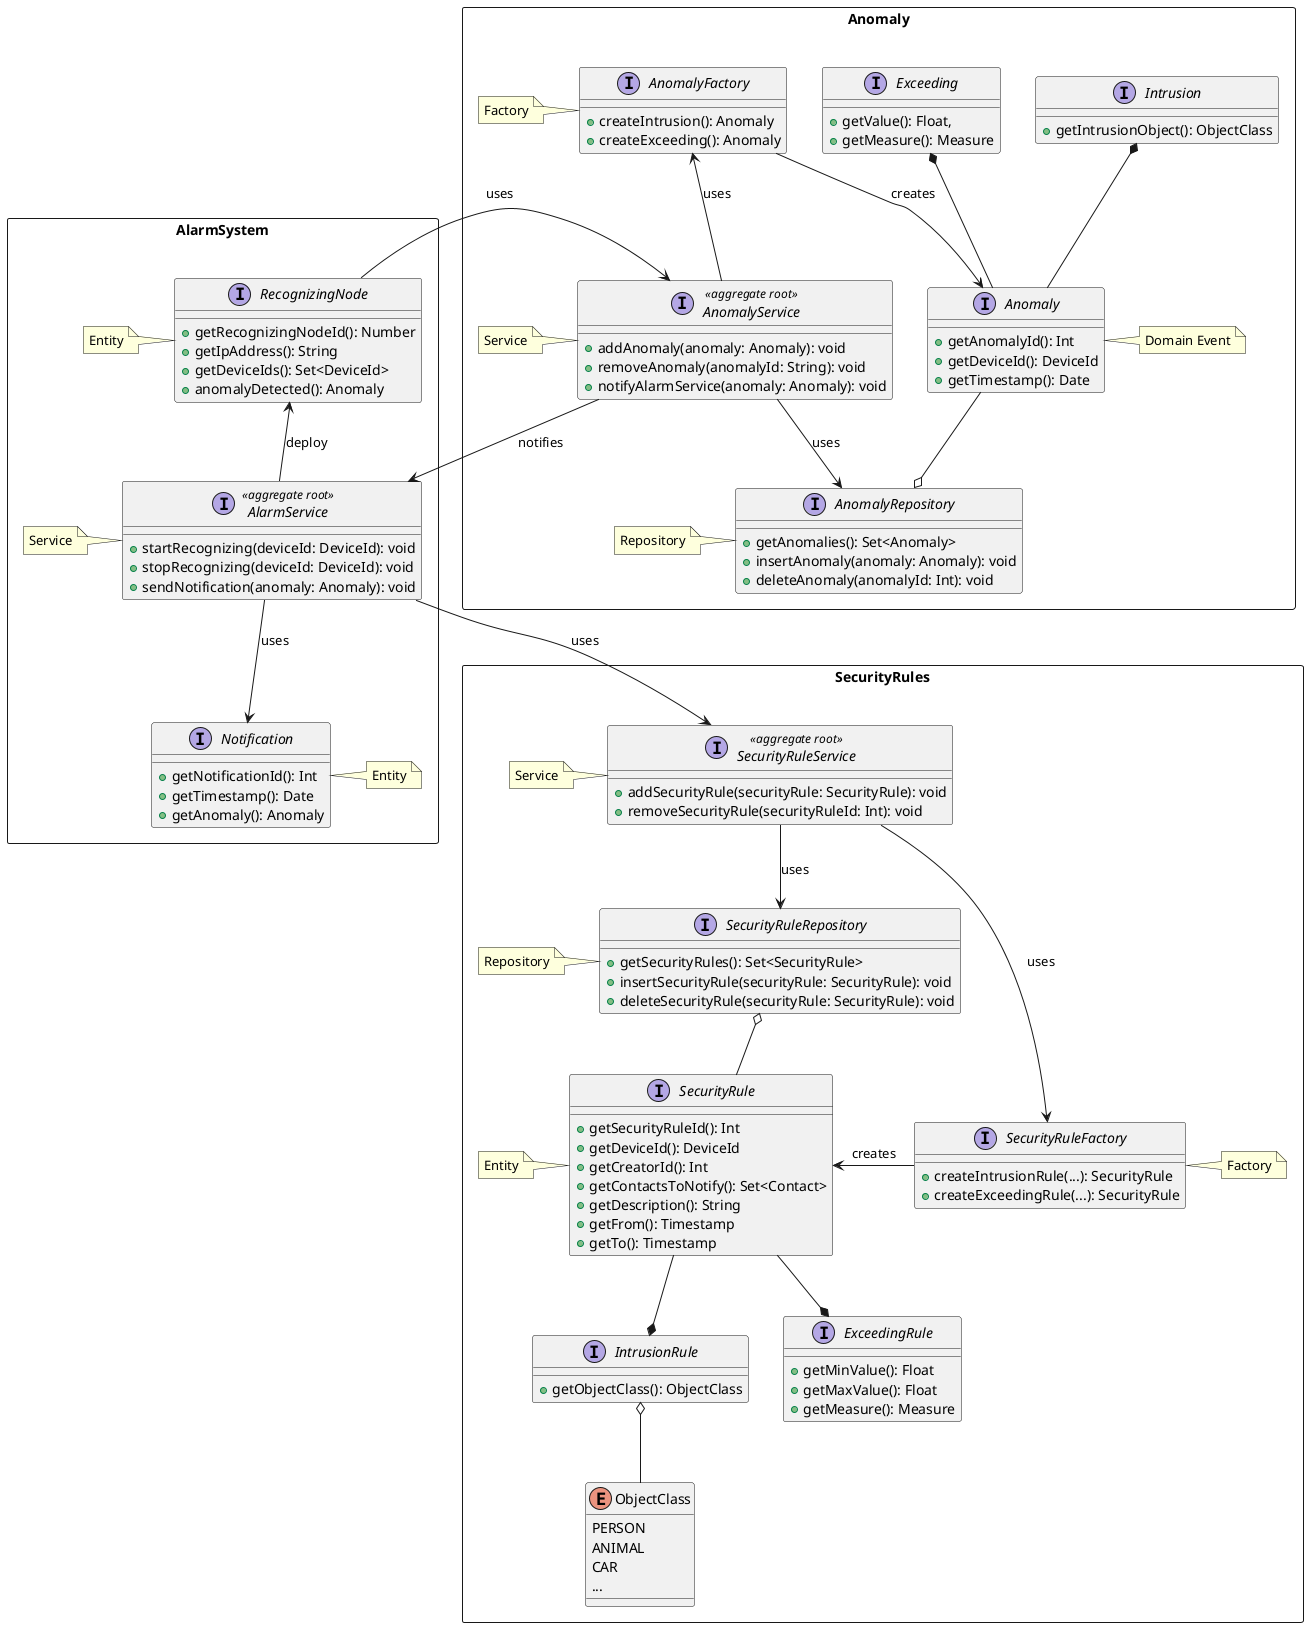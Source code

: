 @startuml


package Anomaly <<Rectangle>> {

    interface Anomaly {
      + getAnomalyId(): Int
      + getDeviceId(): DeviceId
      + getTimestamp(): Date
    }
    note right of Anomaly: Domain Event

    interface Exceeding {
      + getValue(): Float,
      + getMeasure(): Measure
    }

    interface Intrusion {
      + getIntrusionObject(): ObjectClass
    }

    Exceeding *-- Anomaly
    Intrusion *-- Anomaly

    !startsub AnomalyRoot
    interface AnomalyService <<aggregate root>> {
      + addAnomaly(anomaly: Anomaly): void
      + removeAnomaly(anomalyId: String): void
      + notifyAlarmService(anomaly: Anomaly): void
    }
    !endsub AnomalyRoot
    note left of AnomalyService: Service

    interface AnomalyFactory {
      + createIntrusion(): Anomaly
      + createExceeding(): Anomaly
    }
    note left: Factory
    AnomalyFactory --> Anomaly : creates
    AnomalyFactory <-- AnomalyService : uses

    interface AnomalyRepository {
      + getAnomalies(): Set<Anomaly>
      + insertAnomaly(anomaly: Anomaly): void
      + deleteAnomaly(anomalyId: Int): void
    }
    note left of AnomalyRepository: Repository
    AnomalyRepository o-up- Anomaly
    AnomalyService --> AnomalyRepository : uses

}

package SecurityRules <<Rectangle>> {

    !startsub SecurityRuleRoot

    interface SecurityRuleService <<aggregate root>> {
      + addSecurityRule(securityRule: SecurityRule): void
      + removeSecurityRule(securityRuleId: Int): void
    }
    !endsub SecurityRuleRoot
    note left of SecurityRuleService: Service
    SecurityRuleService --> SecurityRuleRepository : uses
    SecurityRuleService --> SecurityRuleFactory : uses

    interface SecurityRuleRepository {
      + getSecurityRules(): Set<SecurityRule>
      + insertSecurityRule(securityRule: SecurityRule): void
      + deleteSecurityRule(securityRule: SecurityRule): void
    }
    note left of SecurityRuleRepository : Repository
    SecurityRuleRepository o-- SecurityRule


    interface SecurityRule {
      + getSecurityRuleId(): Int
      + getDeviceId(): DeviceId
      + getCreatorId(): Int
      + getContactsToNotify(): Set<Contact>
      + getDescription(): String
      + getFrom(): Timestamp
      + getTo(): Timestamp
    }
    note left of SecurityRule: Entity

    interface SecurityRuleFactory {
      + createIntrusionRule(...): SecurityRule
      + createExceedingRule(...): SecurityRule
    }
    note right of SecurityRuleFactory : Factory
    SecurityRuleFactory -left-> SecurityRule : creates

    interface IntrusionRule {
      + getObjectClass(): ObjectClass
    }
    IntrusionRule o-- ObjectClass

    interface ExceedingRule {
      + getMinValue(): Float
      + getMaxValue(): Float
      + getMeasure(): Measure
    }

    enum ObjectClass {
      PERSON
      ANIMAL
      CAR
      ...
    }

}

package AlarmSystem <<Rectangle>> {

    !startsub AlarmServiceRoot
    interface AlarmService <<aggregate root>> {
      + startRecognizing(deviceId: DeviceId): void
      + stopRecognizing(deviceId: DeviceId): void
      + sendNotification(anomaly: Anomaly): void
    }
    AlarmService --> SecurityRuleService : uses
    RecognizingNode <-down- AlarmService : deploy
    AnomalyService --> AlarmService : notifies

    interface RecognizingNode {
      + getRecognizingNodeId(): Number
      + getIpAddress(): String
      + getDeviceIds(): Set<DeviceId>
      + anomalyDetected(): Anomaly
    }
    RecognizingNode --> AnomalyService: uses
    !endsub AlarmServiceRoot
    note left of AlarmService: Service

    note left of RecognizingNode: Entity
    SecurityRule --* ExceedingRule
    SecurityRule --* IntrusionRule
    interface Notification {
      + getNotificationId(): Int
      + getTimestamp(): Date
      + getAnomaly(): Anomaly
    }
    note right of Notification: Entity
    AlarmService --> Notification : uses


}


@enduml
